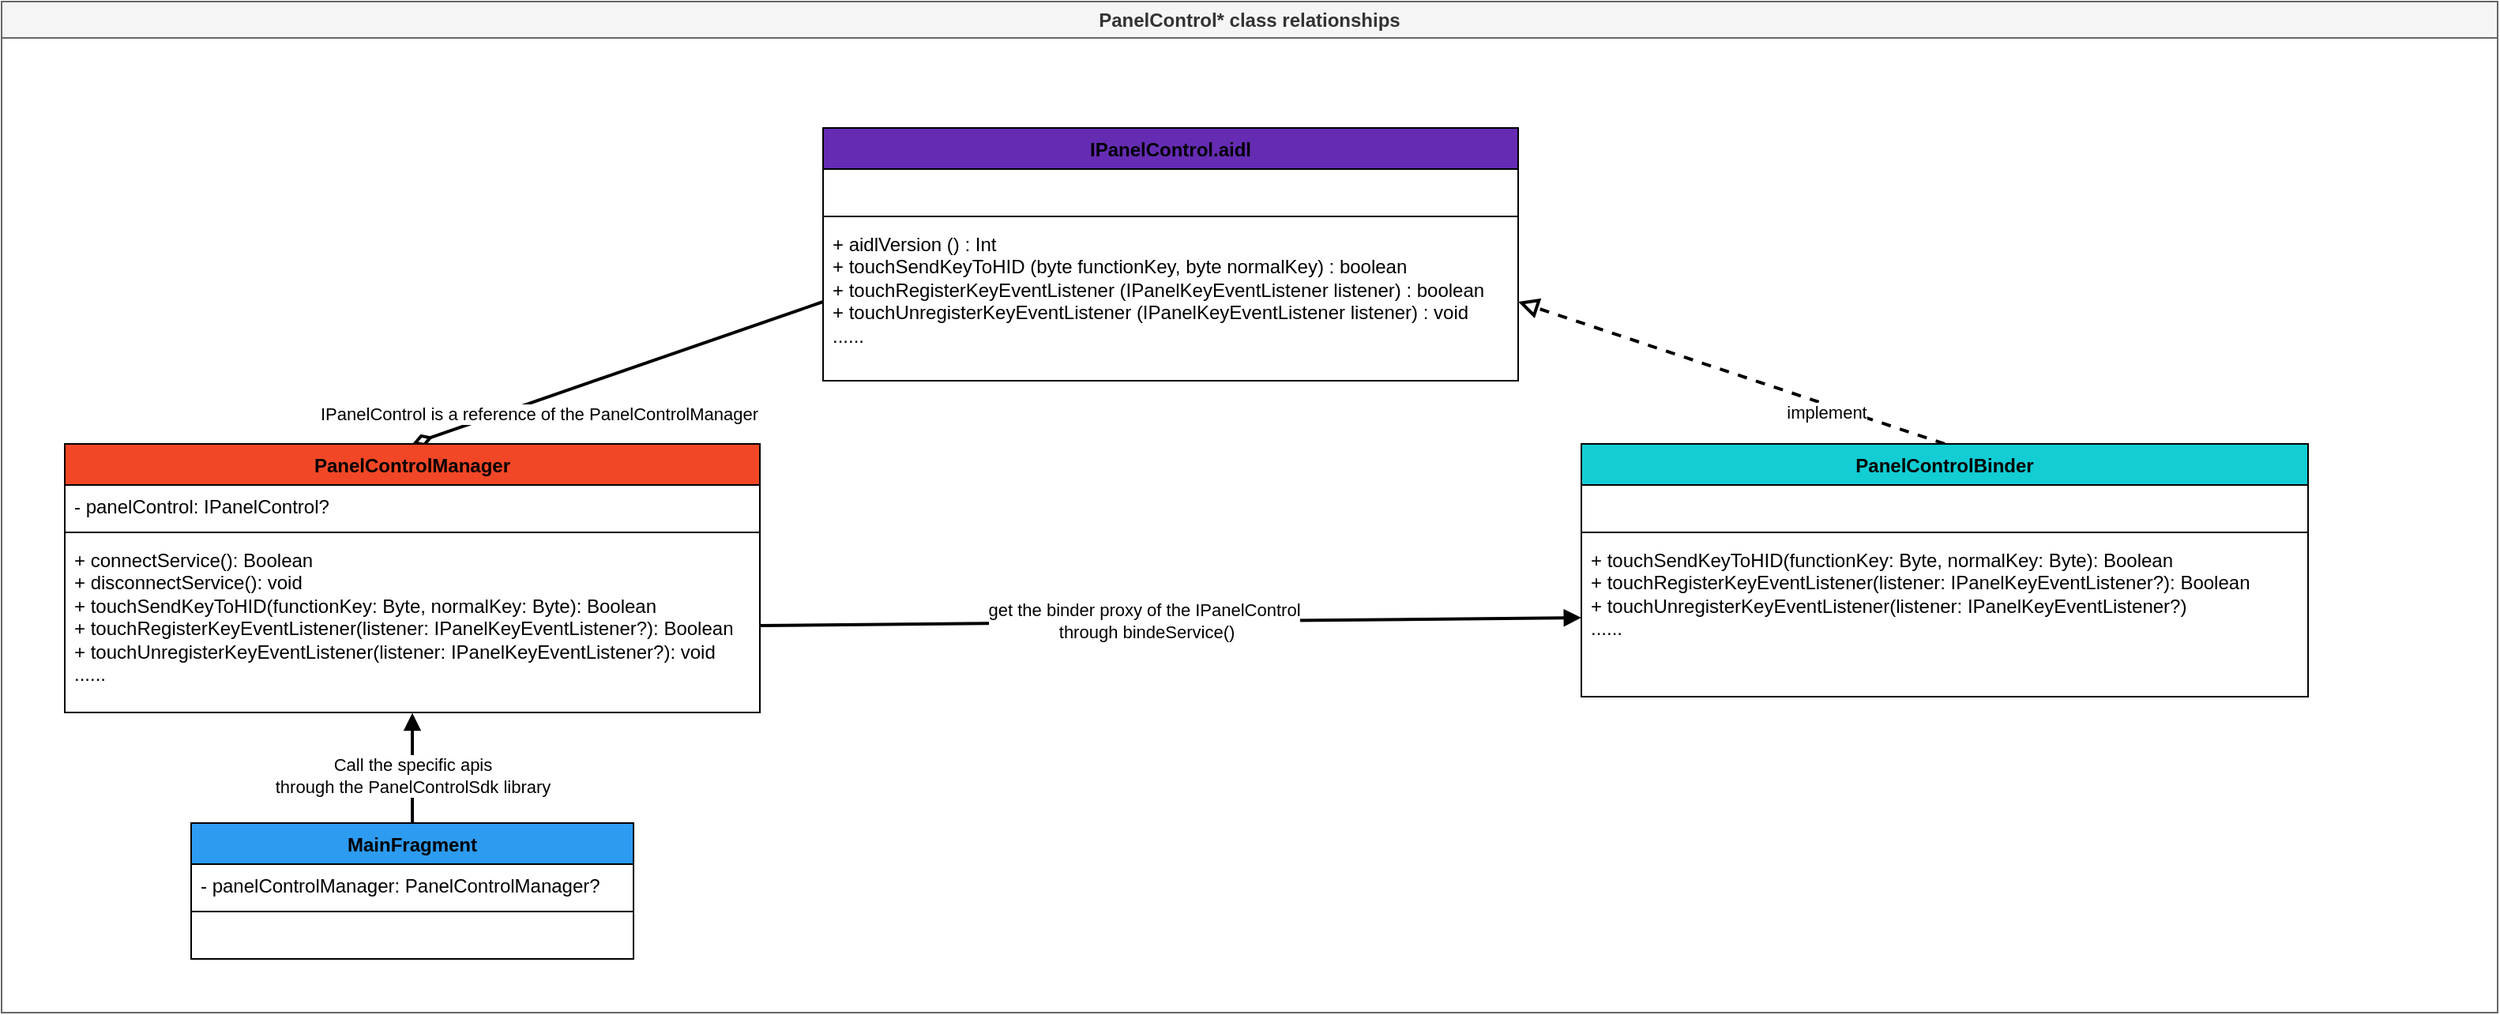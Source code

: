 <mxfile version="21.1.1" type="github">
  <diagram id="C5RBs43oDa-KdzZeNtuy" name="Page-1">
    <mxGraphModel dx="1140" dy="690" grid="1" gridSize="10" guides="1" tooltips="1" connect="1" arrows="1" fold="1" page="1" pageScale="1" pageWidth="827" pageHeight="1169" math="0" shadow="0">
      <root>
        <mxCell id="WIyWlLk6GJQsqaUBKTNV-0" />
        <mxCell id="WIyWlLk6GJQsqaUBKTNV-1" parent="WIyWlLk6GJQsqaUBKTNV-0" />
        <mxCell id="K6wyJHr7EwT5NFfYMl7e-13" value="PanelControl* class relationships" style="swimlane;whiteSpace=wrap;html=1;fillColor=#f5f5f5;fontColor=#333333;strokeColor=#666666;" parent="WIyWlLk6GJQsqaUBKTNV-1" vertex="1">
          <mxGeometry width="1580" height="640" as="geometry">
            <mxRectangle width="190" height="30" as="alternateBounds" />
          </mxGeometry>
        </mxCell>
        <mxCell id="K6wyJHr7EwT5NFfYMl7e-9" value="" style="endArrow=block;startArrow=none;endFill=0;startFill=0;endSize=8;html=1;verticalAlign=bottom;dashed=1;labelBackgroundColor=none;rounded=0;entryX=1;entryY=0.5;entryDx=0;entryDy=0;strokeWidth=2;exitX=0.5;exitY=0;exitDx=0;exitDy=0;" parent="K6wyJHr7EwT5NFfYMl7e-13" source="IPPN8TBCCX2I6qz2lkMm-8" target="IPPN8TBCCX2I6qz2lkMm-3" edge="1">
          <mxGeometry width="160" relative="1" as="geometry">
            <mxPoint x="1240" y="270" as="sourcePoint" />
            <mxPoint x="520" y="160" as="targetPoint" />
          </mxGeometry>
        </mxCell>
        <mxCell id="K6wyJHr7EwT5NFfYMl7e-20" value="implement" style="edgeLabel;html=1;align=center;verticalAlign=middle;resizable=0;points=[];" parent="K6wyJHr7EwT5NFfYMl7e-9" vertex="1" connectable="0">
          <mxGeometry x="-0.314" y="-1" relative="1" as="geometry">
            <mxPoint x="17" y="12" as="offset" />
          </mxGeometry>
        </mxCell>
        <mxCell id="K6wyJHr7EwT5NFfYMl7e-10" value="" style="html=1;verticalAlign=bottom;labelBackgroundColor=none;endArrow=block;endFill=1;rounded=0;exitX=0.5;exitY=0;exitDx=0;exitDy=0;strokeWidth=2;entryX=0.5;entryY=1.003;entryDx=0;entryDy=0;entryPerimeter=0;" parent="K6wyJHr7EwT5NFfYMl7e-13" source="IPPN8TBCCX2I6qz2lkMm-12" target="IPPN8TBCCX2I6qz2lkMm-7" edge="1">
          <mxGeometry width="160" relative="1" as="geometry">
            <mxPoint x="270" y="530" as="sourcePoint" />
            <mxPoint x="280" y="470" as="targetPoint" />
          </mxGeometry>
        </mxCell>
        <mxCell id="K6wyJHr7EwT5NFfYMl7e-24" value="Call the specific apis &lt;br&gt;through the PanelControlSdk library" style="edgeLabel;html=1;align=center;verticalAlign=middle;resizable=0;points=[];" parent="K6wyJHr7EwT5NFfYMl7e-10" vertex="1" connectable="0">
          <mxGeometry x="-0.124" relative="1" as="geometry">
            <mxPoint as="offset" />
          </mxGeometry>
        </mxCell>
        <mxCell id="K6wyJHr7EwT5NFfYMl7e-11" value="" style="html=1;verticalAlign=bottom;labelBackgroundColor=none;endArrow=block;endFill=1;rounded=0;entryX=0;entryY=0.5;entryDx=0;entryDy=0;exitX=1;exitY=0.5;exitDx=0;exitDy=0;strokeWidth=2;" parent="K6wyJHr7EwT5NFfYMl7e-13" source="IPPN8TBCCX2I6qz2lkMm-7" target="IPPN8TBCCX2I6qz2lkMm-11" edge="1">
          <mxGeometry width="160" relative="1" as="geometry">
            <mxPoint x="240" y="340" as="sourcePoint" />
            <mxPoint x="560" y="340" as="targetPoint" />
          </mxGeometry>
        </mxCell>
        <mxCell id="K6wyJHr7EwT5NFfYMl7e-23" value="get the binder proxy of the IPanelControl&lt;br&gt;&amp;nbsp;through bindeService()" style="edgeLabel;html=1;align=center;verticalAlign=middle;resizable=0;points=[];" parent="K6wyJHr7EwT5NFfYMl7e-11" vertex="1" connectable="0">
          <mxGeometry x="-0.067" y="1" relative="1" as="geometry">
            <mxPoint as="offset" />
          </mxGeometry>
        </mxCell>
        <mxCell id="K6wyJHr7EwT5NFfYMl7e-21" value="" style="endArrow=none;startArrow=diamondThin;endFill=0;startFill=0;html=1;verticalAlign=bottom;labelBackgroundColor=none;strokeWidth=2;startSize=8;endSize=8;rounded=0;entryX=0;entryY=0.5;entryDx=0;entryDy=0;exitX=0.5;exitY=0;exitDx=0;exitDy=0;" parent="K6wyJHr7EwT5NFfYMl7e-13" source="IPPN8TBCCX2I6qz2lkMm-4" target="IPPN8TBCCX2I6qz2lkMm-3" edge="1">
          <mxGeometry width="160" relative="1" as="geometry">
            <mxPoint x="140" y="280" as="sourcePoint" />
            <mxPoint x="280" y="160" as="targetPoint" />
          </mxGeometry>
        </mxCell>
        <mxCell id="K6wyJHr7EwT5NFfYMl7e-22" value="IPanelControl is a reference of the PanelControlManager" style="edgeLabel;html=1;align=center;verticalAlign=middle;resizable=0;points=[];" parent="K6wyJHr7EwT5NFfYMl7e-21" vertex="1" connectable="0">
          <mxGeometry x="-0.34" y="1" relative="1" as="geometry">
            <mxPoint x="-6" y="11" as="offset" />
          </mxGeometry>
        </mxCell>
        <mxCell id="IPPN8TBCCX2I6qz2lkMm-0" value="IPanelControl.aidl" style="swimlane;fontStyle=1;align=center;verticalAlign=top;childLayout=stackLayout;horizontal=1;startSize=26;horizontalStack=0;resizeParent=1;resizeParentMax=0;resizeLast=0;collapsible=1;marginBottom=0;whiteSpace=wrap;html=1;fillColor=#652CB3;" vertex="1" parent="K6wyJHr7EwT5NFfYMl7e-13">
          <mxGeometry x="520" y="80" width="440" height="160" as="geometry">
            <mxRectangle x="320" y="80" width="140" height="30" as="alternateBounds" />
          </mxGeometry>
        </mxCell>
        <mxCell id="IPPN8TBCCX2I6qz2lkMm-1" value="&amp;nbsp;" style="text;strokeColor=none;fillColor=none;align=left;verticalAlign=top;spacingLeft=4;spacingRight=4;overflow=hidden;rotatable=0;points=[[0,0.5],[1,0.5]];portConstraint=eastwest;whiteSpace=wrap;html=1;" vertex="1" parent="IPPN8TBCCX2I6qz2lkMm-0">
          <mxGeometry y="26" width="440" height="26" as="geometry" />
        </mxCell>
        <mxCell id="IPPN8TBCCX2I6qz2lkMm-2" value="" style="line;strokeWidth=1;fillColor=none;align=left;verticalAlign=middle;spacingTop=-1;spacingLeft=3;spacingRight=3;rotatable=0;labelPosition=right;points=[];portConstraint=eastwest;strokeColor=inherit;" vertex="1" parent="IPPN8TBCCX2I6qz2lkMm-0">
          <mxGeometry y="52" width="440" height="8" as="geometry" />
        </mxCell>
        <mxCell id="IPPN8TBCCX2I6qz2lkMm-3" value="&lt;div&gt;+ aidlVersion () : Int&lt;/div&gt;&lt;div&gt;+ touchSendKeyToHID (byte functionKey, byte normalKey) : boolean&lt;/div&gt;&lt;div&gt;+ touchRegisterKeyEventListener (IPanelKeyEventListener listener) : boolean&lt;/div&gt;&lt;div&gt;+ touchUnregisterKeyEventListener (IPanelKeyEventListener listener) : void&lt;/div&gt;&lt;div&gt;......&lt;/div&gt;" style="text;strokeColor=none;fillColor=none;align=left;verticalAlign=top;spacingLeft=4;spacingRight=4;overflow=hidden;rotatable=0;points=[[0,0.5],[1,0.5]];portConstraint=eastwest;whiteSpace=wrap;html=1;" vertex="1" parent="IPPN8TBCCX2I6qz2lkMm-0">
          <mxGeometry y="60" width="440" height="100" as="geometry" />
        </mxCell>
        <mxCell id="IPPN8TBCCX2I6qz2lkMm-4" value="PanelControlManager" style="swimlane;fontStyle=1;align=center;verticalAlign=top;childLayout=stackLayout;horizontal=1;startSize=26;horizontalStack=0;resizeParent=1;resizeParentMax=0;resizeLast=0;collapsible=1;marginBottom=0;whiteSpace=wrap;html=1;fillColor=#F24726;" vertex="1" parent="K6wyJHr7EwT5NFfYMl7e-13">
          <mxGeometry x="40" y="280" width="440" height="170" as="geometry">
            <mxRectangle x="40" y="280" width="160" height="30" as="alternateBounds" />
          </mxGeometry>
        </mxCell>
        <mxCell id="IPPN8TBCCX2I6qz2lkMm-5" value="- panelControl: IPanelControl?" style="text;strokeColor=none;fillColor=none;align=left;verticalAlign=top;spacingLeft=4;spacingRight=4;overflow=hidden;rotatable=0;points=[[0,0.5],[1,0.5]];portConstraint=eastwest;whiteSpace=wrap;html=1;" vertex="1" parent="IPPN8TBCCX2I6qz2lkMm-4">
          <mxGeometry y="26" width="440" height="26" as="geometry" />
        </mxCell>
        <mxCell id="IPPN8TBCCX2I6qz2lkMm-6" value="" style="line;strokeWidth=1;fillColor=none;align=left;verticalAlign=middle;spacingTop=-1;spacingLeft=3;spacingRight=3;rotatable=0;labelPosition=right;points=[];portConstraint=eastwest;strokeColor=inherit;" vertex="1" parent="IPPN8TBCCX2I6qz2lkMm-4">
          <mxGeometry y="52" width="440" height="8" as="geometry" />
        </mxCell>
        <mxCell id="IPPN8TBCCX2I6qz2lkMm-7" value="&lt;div&gt;+ connectService(): Boolean&lt;/div&gt;&lt;div&gt;+ disconnectService(): void&lt;/div&gt;&lt;div&gt;+ touchSendKeyToHID(functionKey: Byte, normalKey: Byte): Boolean&lt;/div&gt;&lt;div&gt;+ touchRegisterKeyEventListener(listener: IPanelKeyEventListener?): Boolean&lt;/div&gt;&lt;div&gt;+ touchUnregisterKeyEventListener(listener: IPanelKeyEventListener?): void&lt;/div&gt;&lt;div&gt;......&lt;/div&gt;" style="text;strokeColor=none;fillColor=none;align=left;verticalAlign=top;spacingLeft=4;spacingRight=4;overflow=hidden;rotatable=0;points=[[0,0.5],[1,0.5]];portConstraint=eastwest;whiteSpace=wrap;html=1;" vertex="1" parent="IPPN8TBCCX2I6qz2lkMm-4">
          <mxGeometry y="60" width="440" height="110" as="geometry" />
        </mxCell>
        <mxCell id="IPPN8TBCCX2I6qz2lkMm-8" value="PanelControlBinder" style="swimlane;fontStyle=1;align=center;verticalAlign=top;childLayout=stackLayout;horizontal=1;startSize=26;horizontalStack=0;resizeParent=1;resizeParentMax=0;resizeLast=0;collapsible=1;marginBottom=0;whiteSpace=wrap;html=1;fillColor=#12CDD4;" vertex="1" parent="K6wyJHr7EwT5NFfYMl7e-13">
          <mxGeometry x="1000" y="280" width="460" height="160" as="geometry" />
        </mxCell>
        <mxCell id="IPPN8TBCCX2I6qz2lkMm-9" value="&amp;nbsp;" style="text;strokeColor=none;fillColor=none;align=left;verticalAlign=top;spacingLeft=4;spacingRight=4;overflow=hidden;rotatable=0;points=[[0,0.5],[1,0.5]];portConstraint=eastwest;whiteSpace=wrap;html=1;" vertex="1" parent="IPPN8TBCCX2I6qz2lkMm-8">
          <mxGeometry y="26" width="460" height="26" as="geometry" />
        </mxCell>
        <mxCell id="IPPN8TBCCX2I6qz2lkMm-10" value="" style="line;strokeWidth=1;fillColor=none;align=left;verticalAlign=middle;spacingTop=-1;spacingLeft=3;spacingRight=3;rotatable=0;labelPosition=right;points=[];portConstraint=eastwest;strokeColor=inherit;" vertex="1" parent="IPPN8TBCCX2I6qz2lkMm-8">
          <mxGeometry y="52" width="460" height="8" as="geometry" />
        </mxCell>
        <mxCell id="IPPN8TBCCX2I6qz2lkMm-11" value="&lt;div&gt;+ touchSendKeyToHID(functionKey: Byte, normalKey: Byte): Boolean&lt;/div&gt;&lt;div&gt;+ touchRegisterKeyEventListener(listener: IPanelKeyEventListener?): Boolean&lt;/div&gt;&lt;div&gt;+ touchUnregisterKeyEventListener(listener: IPanelKeyEventListener?)&lt;/div&gt;&lt;div&gt;......&lt;/div&gt;" style="text;strokeColor=none;fillColor=none;align=left;verticalAlign=top;spacingLeft=4;spacingRight=4;overflow=hidden;rotatable=0;points=[[0,0.5],[1,0.5]];portConstraint=eastwest;whiteSpace=wrap;html=1;" vertex="1" parent="IPPN8TBCCX2I6qz2lkMm-8">
          <mxGeometry y="60" width="460" height="100" as="geometry" />
        </mxCell>
        <mxCell id="IPPN8TBCCX2I6qz2lkMm-12" value="MainFragment" style="swimlane;fontStyle=1;align=center;verticalAlign=top;childLayout=stackLayout;horizontal=1;startSize=26;horizontalStack=0;resizeParent=1;resizeParentMax=0;resizeLast=0;collapsible=1;marginBottom=0;whiteSpace=wrap;html=1;fillColor=#2D9BF0;" vertex="1" parent="K6wyJHr7EwT5NFfYMl7e-13">
          <mxGeometry x="120" y="520" width="280" height="86" as="geometry" />
        </mxCell>
        <mxCell id="IPPN8TBCCX2I6qz2lkMm-13" value="- panelControlManager: PanelControlManager?" style="text;strokeColor=none;fillColor=none;align=left;verticalAlign=top;spacingLeft=4;spacingRight=4;overflow=hidden;rotatable=0;points=[[0,0.5],[1,0.5]];portConstraint=eastwest;whiteSpace=wrap;html=1;" vertex="1" parent="IPPN8TBCCX2I6qz2lkMm-12">
          <mxGeometry y="26" width="280" height="26" as="geometry" />
        </mxCell>
        <mxCell id="IPPN8TBCCX2I6qz2lkMm-14" value="" style="line;strokeWidth=1;fillColor=none;align=left;verticalAlign=middle;spacingTop=-1;spacingLeft=3;spacingRight=3;rotatable=0;labelPosition=right;points=[];portConstraint=eastwest;strokeColor=inherit;" vertex="1" parent="IPPN8TBCCX2I6qz2lkMm-12">
          <mxGeometry y="52" width="280" height="8" as="geometry" />
        </mxCell>
        <mxCell id="IPPN8TBCCX2I6qz2lkMm-15" value="&amp;nbsp;" style="text;strokeColor=none;fillColor=none;align=left;verticalAlign=top;spacingLeft=4;spacingRight=4;overflow=hidden;rotatable=0;points=[[0,0.5],[1,0.5]];portConstraint=eastwest;whiteSpace=wrap;html=1;" vertex="1" parent="IPPN8TBCCX2I6qz2lkMm-12">
          <mxGeometry y="60" width="280" height="26" as="geometry" />
        </mxCell>
      </root>
    </mxGraphModel>
  </diagram>
</mxfile>
